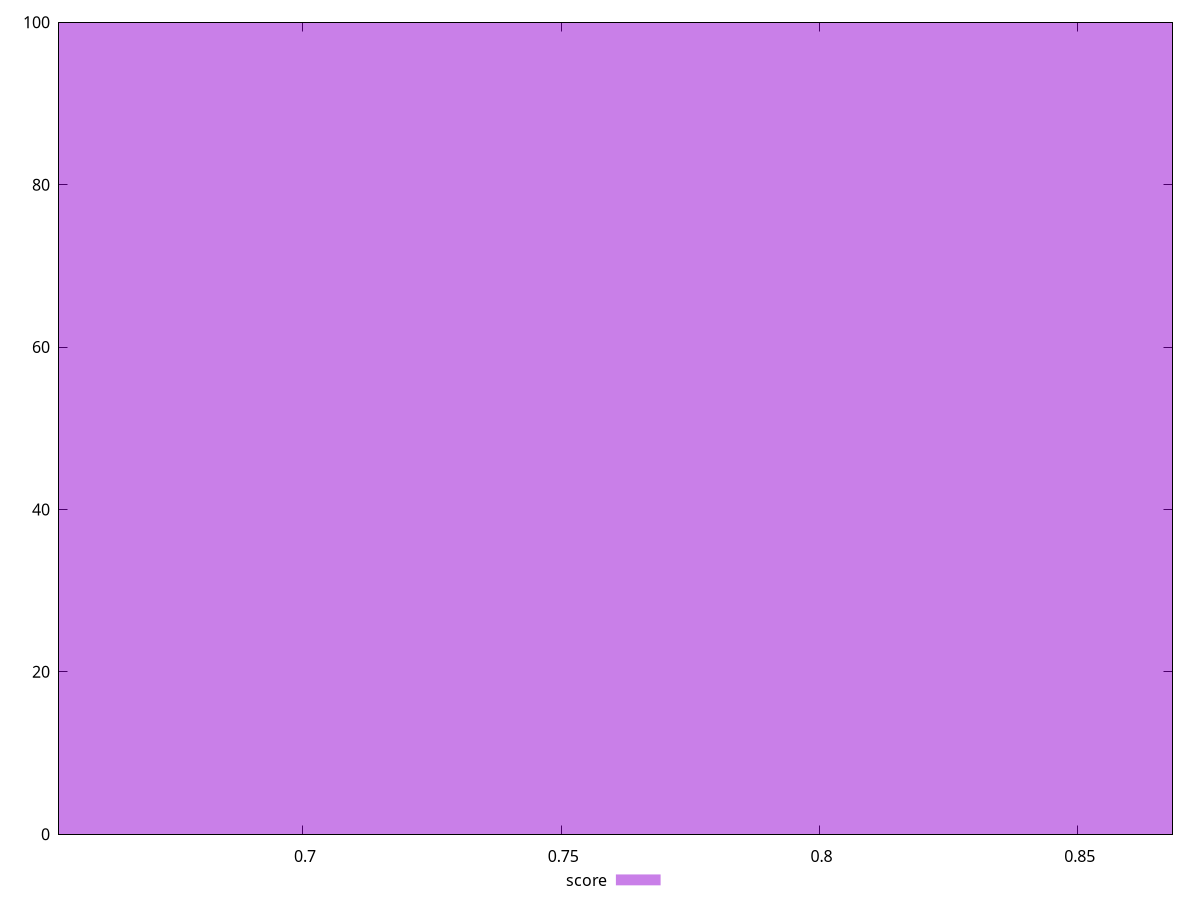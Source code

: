 reset

$score <<EOF
0.761852268876466 100
EOF

set key outside below
set boxwidth 0.2539507562921553
set xrange [0.6527777777777778:0.8683333333333333]
set yrange [0:100]
set trange [0:100]
set style fill transparent solid 0.5 noborder
set terminal svg size 640, 490 enhanced background rgb 'white'
set output "reprap/render-blocking-resources/samples/pages+cached+noexternal/score/histogram.svg"

plot $score title "score" with boxes

reset
